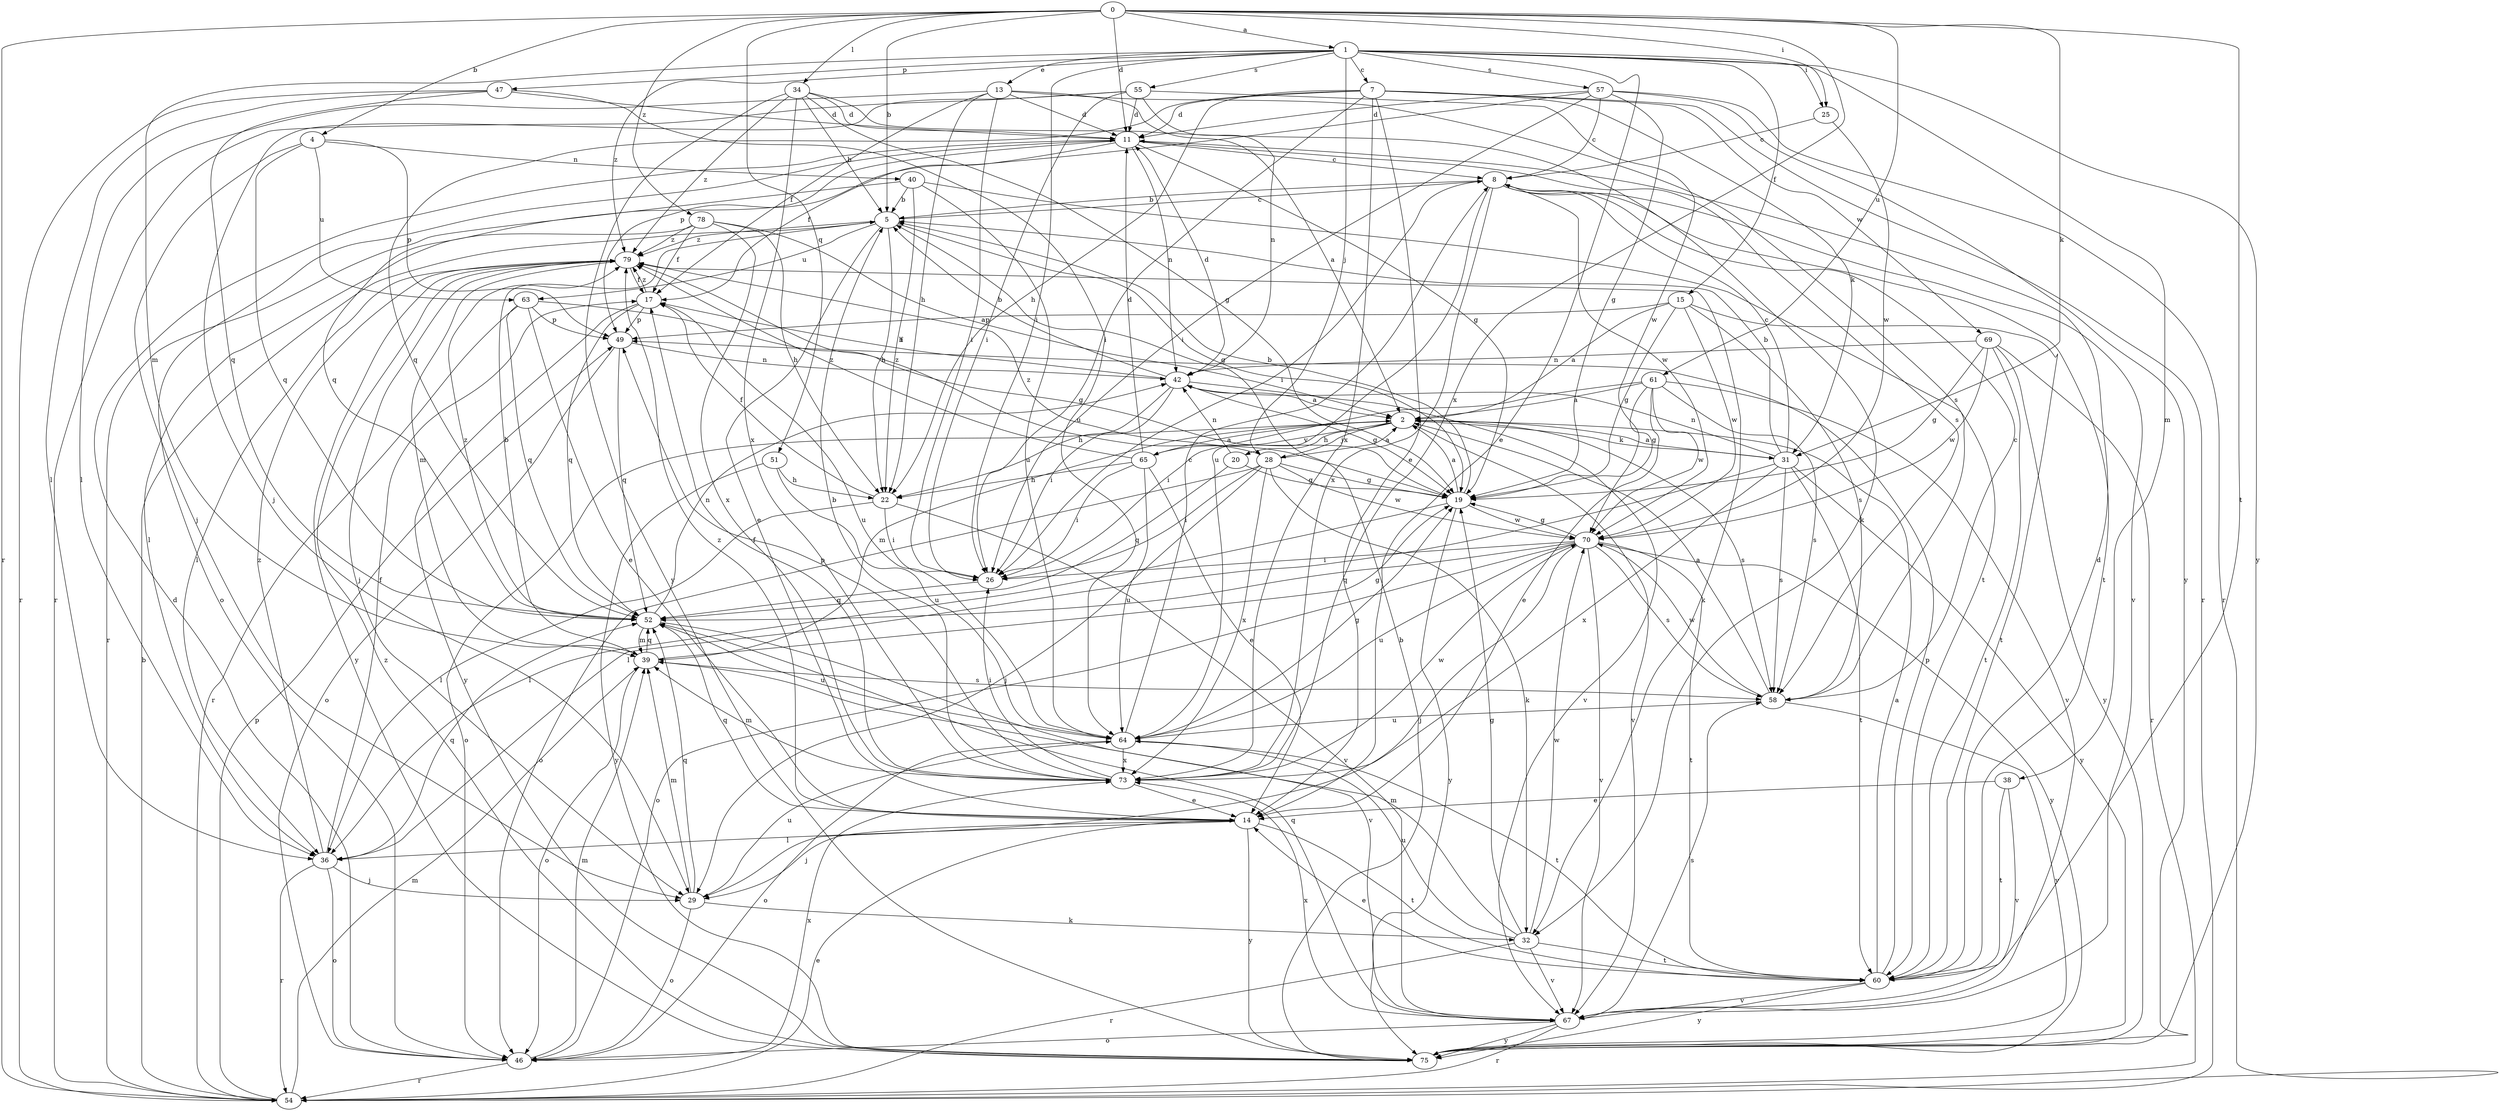 strict digraph  {
0;
1;
2;
4;
5;
7;
8;
11;
13;
14;
15;
17;
19;
20;
22;
25;
26;
28;
29;
31;
32;
34;
36;
38;
39;
40;
42;
46;
47;
49;
51;
52;
54;
55;
57;
58;
60;
61;
63;
64;
65;
67;
69;
70;
73;
75;
78;
79;
0 -> 1  [label=a];
0 -> 4  [label=b];
0 -> 5  [label=b];
0 -> 11  [label=d];
0 -> 25  [label=i];
0 -> 31  [label=k];
0 -> 34  [label=l];
0 -> 51  [label=q];
0 -> 54  [label=r];
0 -> 60  [label=t];
0 -> 61  [label=u];
0 -> 73  [label=x];
0 -> 78  [label=z];
1 -> 7  [label=c];
1 -> 13  [label=e];
1 -> 14  [label=e];
1 -> 15  [label=f];
1 -> 25  [label=i];
1 -> 26  [label=i];
1 -> 28  [label=j];
1 -> 38  [label=m];
1 -> 39  [label=m];
1 -> 47  [label=p];
1 -> 55  [label=s];
1 -> 57  [label=s];
1 -> 75  [label=y];
1 -> 79  [label=z];
2 -> 20  [label=h];
2 -> 28  [label=j];
2 -> 31  [label=k];
2 -> 39  [label=m];
2 -> 46  [label=o];
2 -> 58  [label=s];
2 -> 65  [label=v];
2 -> 67  [label=v];
4 -> 29  [label=j];
4 -> 40  [label=n];
4 -> 49  [label=p];
4 -> 52  [label=q];
4 -> 63  [label=u];
5 -> 8  [label=c];
5 -> 14  [label=e];
5 -> 19  [label=g];
5 -> 22  [label=h];
5 -> 63  [label=u];
5 -> 79  [label=z];
7 -> 11  [label=d];
7 -> 14  [label=e];
7 -> 22  [label=h];
7 -> 26  [label=i];
7 -> 31  [label=k];
7 -> 52  [label=q];
7 -> 54  [label=r];
7 -> 69  [label=w];
7 -> 73  [label=x];
8 -> 5  [label=b];
8 -> 26  [label=i];
8 -> 60  [label=t];
8 -> 64  [label=u];
8 -> 67  [label=v];
8 -> 70  [label=w];
8 -> 73  [label=x];
11 -> 8  [label=c];
11 -> 17  [label=f];
11 -> 19  [label=g];
11 -> 42  [label=n];
11 -> 46  [label=o];
11 -> 52  [label=q];
11 -> 58  [label=s];
13 -> 2  [label=a];
13 -> 11  [label=d];
13 -> 17  [label=f];
13 -> 22  [label=h];
13 -> 26  [label=i];
13 -> 36  [label=l];
13 -> 58  [label=s];
14 -> 29  [label=j];
14 -> 36  [label=l];
14 -> 52  [label=q];
14 -> 60  [label=t];
14 -> 75  [label=y];
14 -> 79  [label=z];
15 -> 2  [label=a];
15 -> 19  [label=g];
15 -> 49  [label=p];
15 -> 58  [label=s];
15 -> 60  [label=t];
15 -> 70  [label=w];
17 -> 49  [label=p];
17 -> 52  [label=q];
17 -> 64  [label=u];
17 -> 75  [label=y];
17 -> 79  [label=z];
19 -> 2  [label=a];
19 -> 5  [label=b];
19 -> 36  [label=l];
19 -> 70  [label=w];
19 -> 75  [label=y];
19 -> 79  [label=z];
20 -> 19  [label=g];
20 -> 42  [label=n];
20 -> 52  [label=q];
22 -> 17  [label=f];
22 -> 26  [label=i];
22 -> 36  [label=l];
22 -> 67  [label=v];
25 -> 8  [label=c];
25 -> 70  [label=w];
26 -> 52  [label=q];
28 -> 2  [label=a];
28 -> 19  [label=g];
28 -> 26  [label=i];
28 -> 29  [label=j];
28 -> 32  [label=k];
28 -> 46  [label=o];
28 -> 70  [label=w];
28 -> 73  [label=x];
28 -> 79  [label=z];
29 -> 32  [label=k];
29 -> 39  [label=m];
29 -> 46  [label=o];
29 -> 52  [label=q];
29 -> 64  [label=u];
31 -> 2  [label=a];
31 -> 5  [label=b];
31 -> 8  [label=c];
31 -> 36  [label=l];
31 -> 42  [label=n];
31 -> 58  [label=s];
31 -> 60  [label=t];
31 -> 73  [label=x];
31 -> 75  [label=y];
32 -> 19  [label=g];
32 -> 39  [label=m];
32 -> 54  [label=r];
32 -> 60  [label=t];
32 -> 64  [label=u];
32 -> 67  [label=v];
32 -> 70  [label=w];
34 -> 5  [label=b];
34 -> 11  [label=d];
34 -> 19  [label=g];
34 -> 32  [label=k];
34 -> 73  [label=x];
34 -> 75  [label=y];
34 -> 79  [label=z];
36 -> 17  [label=f];
36 -> 29  [label=j];
36 -> 46  [label=o];
36 -> 52  [label=q];
36 -> 54  [label=r];
36 -> 79  [label=z];
38 -> 14  [label=e];
38 -> 60  [label=t];
38 -> 67  [label=v];
39 -> 5  [label=b];
39 -> 19  [label=g];
39 -> 46  [label=o];
39 -> 52  [label=q];
39 -> 58  [label=s];
40 -> 5  [label=b];
40 -> 22  [label=h];
40 -> 54  [label=r];
40 -> 60  [label=t];
40 -> 64  [label=u];
42 -> 2  [label=a];
42 -> 5  [label=b];
42 -> 11  [label=d];
42 -> 17  [label=f];
42 -> 19  [label=g];
42 -> 22  [label=h];
42 -> 26  [label=i];
42 -> 67  [label=v];
46 -> 11  [label=d];
46 -> 39  [label=m];
46 -> 54  [label=r];
46 -> 73  [label=x];
47 -> 11  [label=d];
47 -> 36  [label=l];
47 -> 52  [label=q];
47 -> 54  [label=r];
47 -> 64  [label=u];
49 -> 42  [label=n];
49 -> 46  [label=o];
49 -> 52  [label=q];
51 -> 22  [label=h];
51 -> 64  [label=u];
51 -> 75  [label=y];
52 -> 39  [label=m];
52 -> 42  [label=n];
52 -> 64  [label=u];
52 -> 67  [label=v];
52 -> 79  [label=z];
54 -> 5  [label=b];
54 -> 14  [label=e];
54 -> 39  [label=m];
54 -> 49  [label=p];
55 -> 11  [label=d];
55 -> 26  [label=i];
55 -> 29  [label=j];
55 -> 42  [label=n];
55 -> 54  [label=r];
55 -> 70  [label=w];
57 -> 8  [label=c];
57 -> 11  [label=d];
57 -> 19  [label=g];
57 -> 26  [label=i];
57 -> 49  [label=p];
57 -> 54  [label=r];
57 -> 75  [label=y];
58 -> 2  [label=a];
58 -> 8  [label=c];
58 -> 64  [label=u];
58 -> 70  [label=w];
58 -> 75  [label=y];
60 -> 2  [label=a];
60 -> 11  [label=d];
60 -> 14  [label=e];
60 -> 49  [label=p];
60 -> 67  [label=v];
60 -> 75  [label=y];
61 -> 2  [label=a];
61 -> 14  [label=e];
61 -> 19  [label=g];
61 -> 26  [label=i];
61 -> 58  [label=s];
61 -> 67  [label=v];
61 -> 70  [label=w];
63 -> 14  [label=e];
63 -> 19  [label=g];
63 -> 49  [label=p];
63 -> 52  [label=q];
63 -> 54  [label=r];
64 -> 8  [label=c];
64 -> 19  [label=g];
64 -> 46  [label=o];
64 -> 60  [label=t];
64 -> 73  [label=x];
65 -> 2  [label=a];
65 -> 11  [label=d];
65 -> 14  [label=e];
65 -> 22  [label=h];
65 -> 26  [label=i];
65 -> 64  [label=u];
65 -> 79  [label=z];
67 -> 46  [label=o];
67 -> 52  [label=q];
67 -> 54  [label=r];
67 -> 58  [label=s];
67 -> 73  [label=x];
67 -> 75  [label=y];
69 -> 19  [label=g];
69 -> 42  [label=n];
69 -> 54  [label=r];
69 -> 60  [label=t];
69 -> 70  [label=w];
69 -> 75  [label=y];
70 -> 19  [label=g];
70 -> 26  [label=i];
70 -> 29  [label=j];
70 -> 46  [label=o];
70 -> 52  [label=q];
70 -> 58  [label=s];
70 -> 60  [label=t];
70 -> 64  [label=u];
70 -> 67  [label=v];
70 -> 75  [label=y];
73 -> 5  [label=b];
73 -> 14  [label=e];
73 -> 17  [label=f];
73 -> 26  [label=i];
73 -> 39  [label=m];
73 -> 49  [label=p];
73 -> 70  [label=w];
75 -> 5  [label=b];
75 -> 79  [label=z];
78 -> 2  [label=a];
78 -> 17  [label=f];
78 -> 22  [label=h];
78 -> 36  [label=l];
78 -> 73  [label=x];
78 -> 79  [label=z];
79 -> 17  [label=f];
79 -> 29  [label=j];
79 -> 32  [label=k];
79 -> 36  [label=l];
79 -> 39  [label=m];
79 -> 75  [label=y];
}

